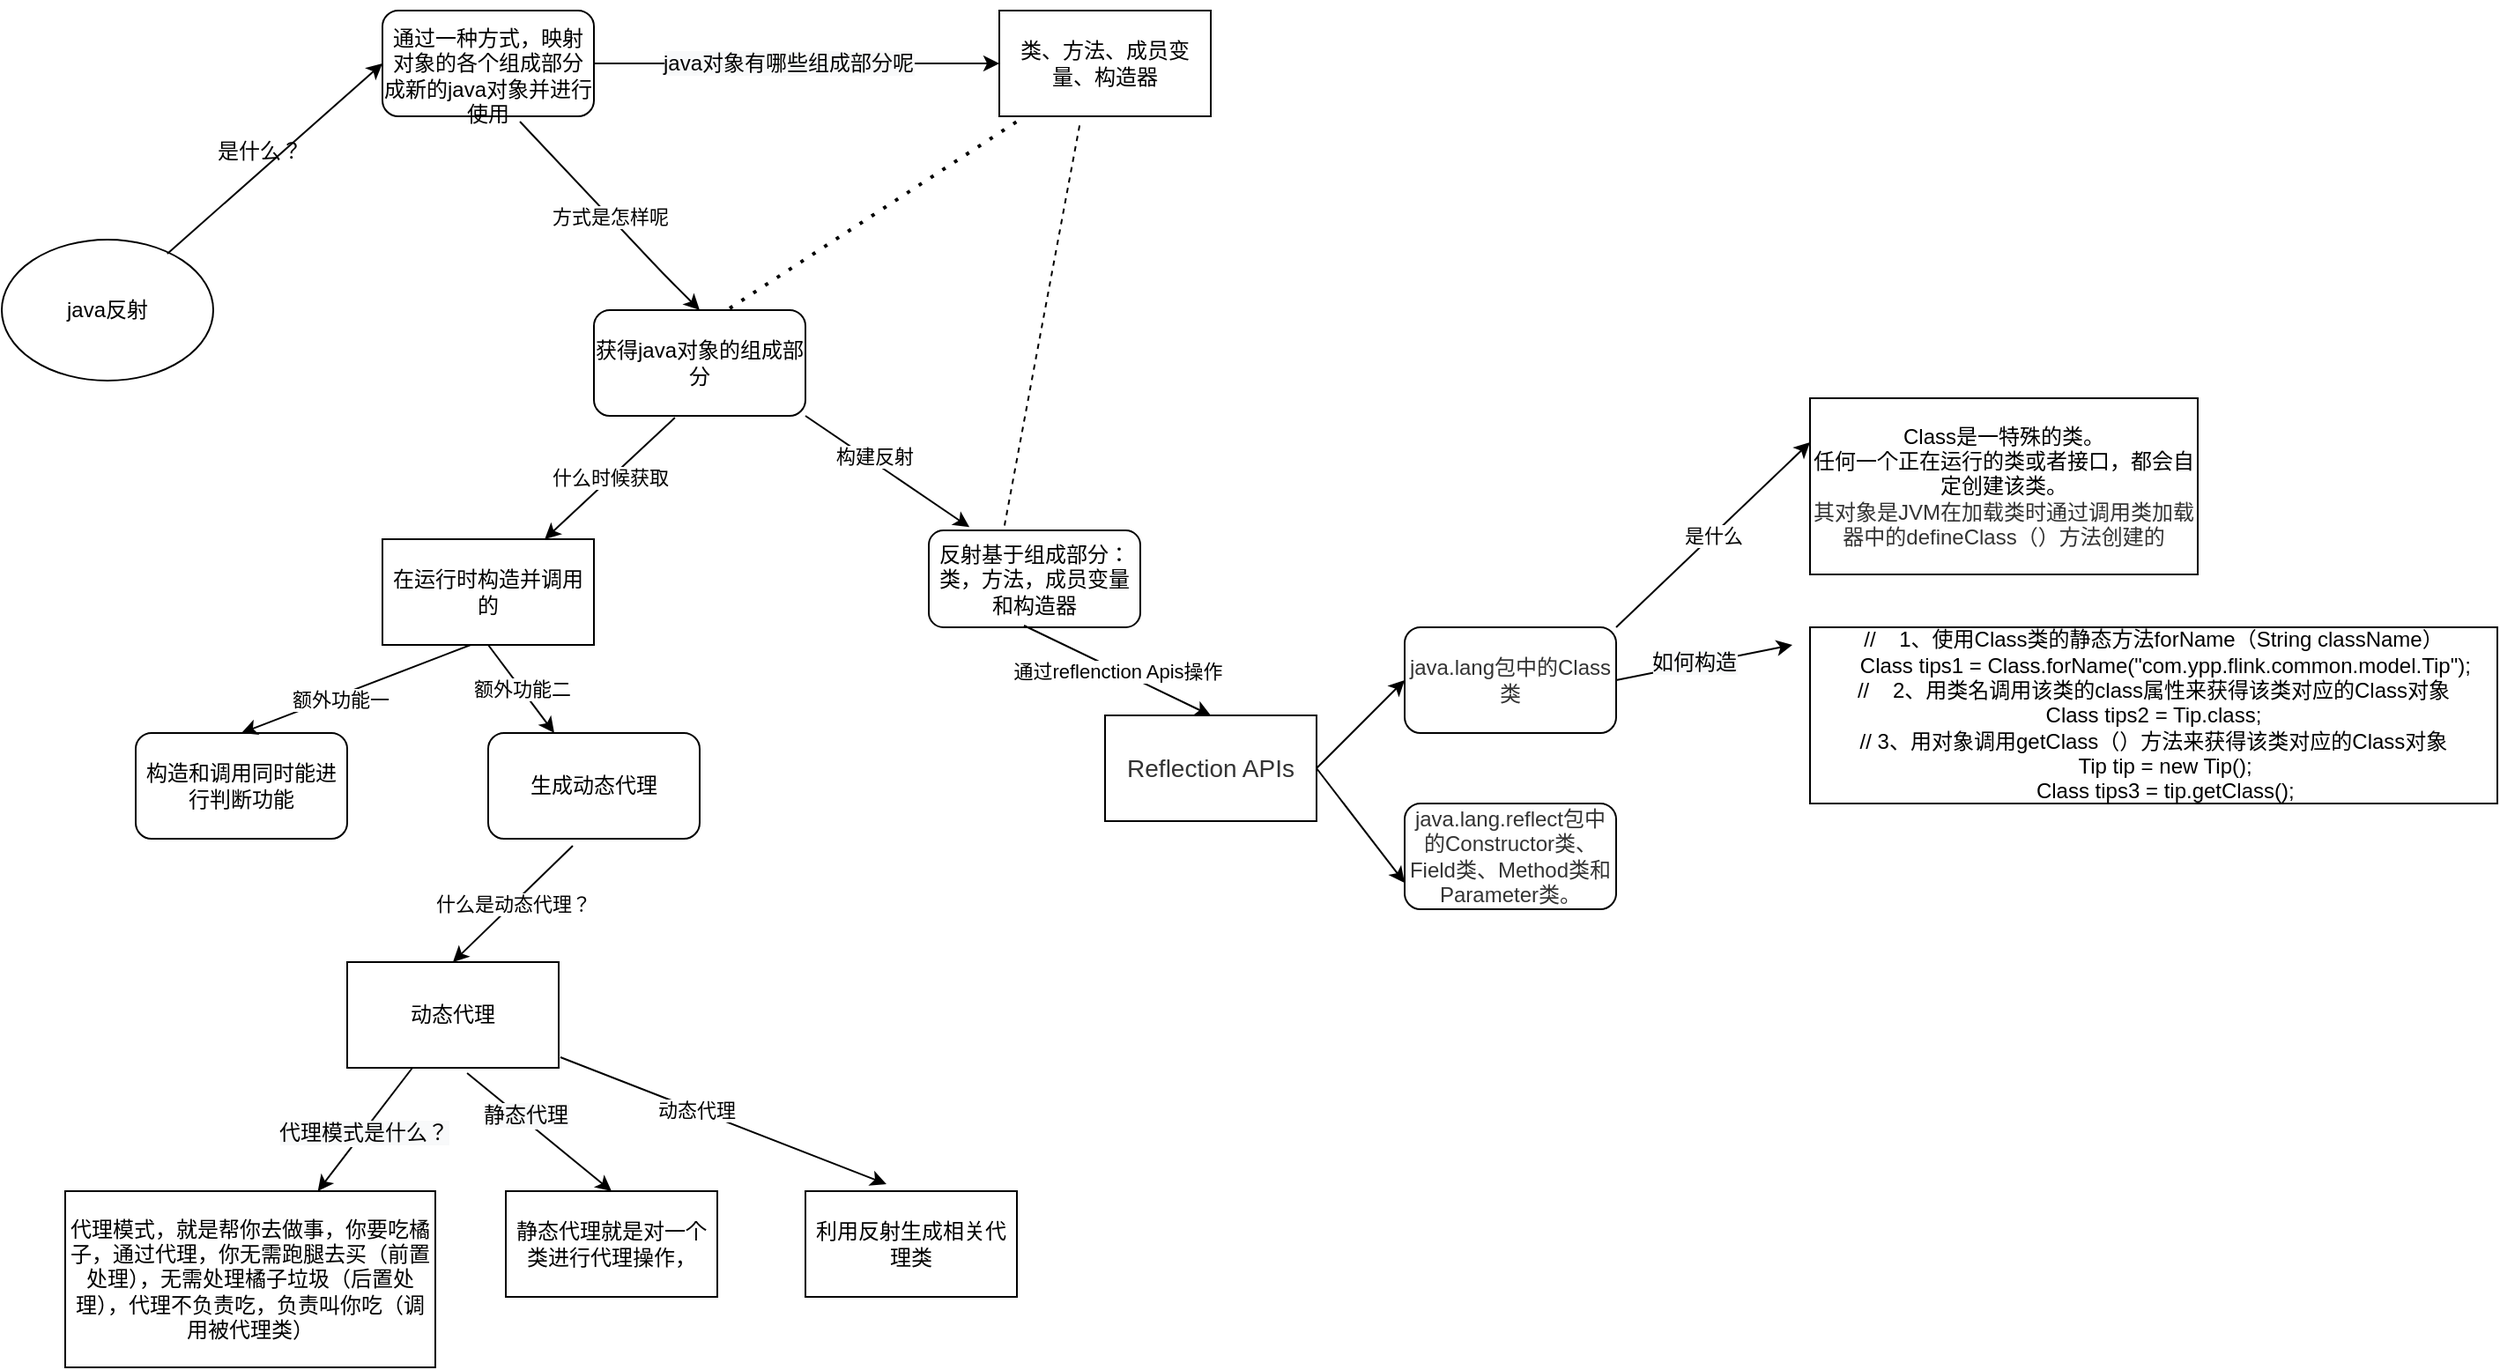 <mxfile version="13.6.5" type="github">
  <diagram id="6kw3THxmcXdVIYSwkLSi" name="第 1 页">
    <mxGraphModel dx="1186" dy="764" grid="1" gridSize="10" guides="1" tooltips="1" connect="1" arrows="1" fold="1" page="1" pageScale="1" pageWidth="827" pageHeight="1169" math="0" shadow="0">
      <root>
        <mxCell id="0" />
        <mxCell id="1" parent="0" />
        <mxCell id="_mBccyXIj1Jl6ngUOovF-2" value="java反射" style="ellipse;whiteSpace=wrap;html=1;" vertex="1" parent="1">
          <mxGeometry x="294" y="360" width="120" height="80" as="geometry" />
        </mxCell>
        <mxCell id="_mBccyXIj1Jl6ngUOovF-3" value="" style="endArrow=classic;html=1;exitX=0.783;exitY=0.1;exitDx=0;exitDy=0;exitPerimeter=0;" edge="1" parent="1" source="_mBccyXIj1Jl6ngUOovF-2">
          <mxGeometry width="50" height="50" relative="1" as="geometry">
            <mxPoint x="390" y="420" as="sourcePoint" />
            <mxPoint x="510" y="260" as="targetPoint" />
          </mxGeometry>
        </mxCell>
        <mxCell id="_mBccyXIj1Jl6ngUOovF-5" value="&lt;br&gt;通过一种方式，映射对象的各个组成部分成新的java对象并进行使用" style="rounded=1;whiteSpace=wrap;html=1;" vertex="1" parent="1">
          <mxGeometry x="510" y="230" width="120" height="60" as="geometry" />
        </mxCell>
        <mxCell id="_mBccyXIj1Jl6ngUOovF-6" value="&lt;span&gt;是什么？&lt;/span&gt;" style="text;html=1;align=center;verticalAlign=middle;resizable=0;points=[];autosize=1;" vertex="1" parent="1">
          <mxGeometry x="410" y="300" width="60" height="20" as="geometry" />
        </mxCell>
        <mxCell id="_mBccyXIj1Jl6ngUOovF-7" value="类、方法、成员变量、构造器" style="rounded=0;whiteSpace=wrap;html=1;" vertex="1" parent="1">
          <mxGeometry x="860" y="230" width="120" height="60" as="geometry" />
        </mxCell>
        <mxCell id="_mBccyXIj1Jl6ngUOovF-9" value="" style="endArrow=classic;html=1;exitX=1;exitY=0.5;exitDx=0;exitDy=0;entryX=0;entryY=0.5;entryDx=0;entryDy=0;" edge="1" parent="1" source="_mBccyXIj1Jl6ngUOovF-5" target="_mBccyXIj1Jl6ngUOovF-7">
          <mxGeometry width="50" height="50" relative="1" as="geometry">
            <mxPoint x="530" y="380" as="sourcePoint" />
            <mxPoint x="780" y="250" as="targetPoint" />
          </mxGeometry>
        </mxCell>
        <mxCell id="_mBccyXIj1Jl6ngUOovF-10" value="&lt;span style=&quot;font-size: 12px ; background-color: rgb(248 , 249 , 250)&quot;&gt;java对象有哪些组成部分呢&lt;/span&gt;" style="edgeLabel;html=1;align=center;verticalAlign=middle;resizable=0;points=[];" vertex="1" connectable="0" parent="_mBccyXIj1Jl6ngUOovF-9">
          <mxGeometry x="-0.262" y="-1" relative="1" as="geometry">
            <mxPoint x="25" y="-1" as="offset" />
          </mxGeometry>
        </mxCell>
        <mxCell id="_mBccyXIj1Jl6ngUOovF-12" value="方式是怎样呢" style="endArrow=classic;html=1;exitX=0.65;exitY=1.05;exitDx=0;exitDy=0;exitPerimeter=0;entryX=0.5;entryY=0;entryDx=0;entryDy=0;" edge="1" parent="1" source="_mBccyXIj1Jl6ngUOovF-5" target="_mBccyXIj1Jl6ngUOovF-13">
          <mxGeometry width="50" height="50" relative="1" as="geometry">
            <mxPoint x="720" y="380" as="sourcePoint" />
            <mxPoint x="690" y="350" as="targetPoint" />
            <Array as="points">
              <mxPoint x="670" y="380" />
            </Array>
          </mxGeometry>
        </mxCell>
        <mxCell id="_mBccyXIj1Jl6ngUOovF-13" value="获得java对象的组成部分" style="rounded=1;whiteSpace=wrap;html=1;" vertex="1" parent="1">
          <mxGeometry x="630" y="400" width="120" height="60" as="geometry" />
        </mxCell>
        <mxCell id="_mBccyXIj1Jl6ngUOovF-14" value="" style="endArrow=none;dashed=1;html=1;dashPattern=1 3;strokeWidth=2;exitX=0.642;exitY=-0.017;exitDx=0;exitDy=0;exitPerimeter=0;entryX=0.083;entryY=1.05;entryDx=0;entryDy=0;entryPerimeter=0;" edge="1" parent="1" source="_mBccyXIj1Jl6ngUOovF-13" target="_mBccyXIj1Jl6ngUOovF-7">
          <mxGeometry width="50" height="50" relative="1" as="geometry">
            <mxPoint x="720" y="380" as="sourcePoint" />
            <mxPoint x="874" y="340" as="targetPoint" />
          </mxGeometry>
        </mxCell>
        <mxCell id="_mBccyXIj1Jl6ngUOovF-15" value="在运行时构造并调用的" style="rounded=0;whiteSpace=wrap;html=1;" vertex="1" parent="1">
          <mxGeometry x="510" y="530" width="120" height="60" as="geometry" />
        </mxCell>
        <mxCell id="_mBccyXIj1Jl6ngUOovF-16" value="什么时候获取" style="endArrow=classic;html=1;exitX=0.383;exitY=1.017;exitDx=0;exitDy=0;exitPerimeter=0;" edge="1" parent="1" source="_mBccyXIj1Jl6ngUOovF-13" target="_mBccyXIj1Jl6ngUOovF-15">
          <mxGeometry width="50" height="50" relative="1" as="geometry">
            <mxPoint x="720" y="490" as="sourcePoint" />
            <mxPoint x="770" y="440" as="targetPoint" />
          </mxGeometry>
        </mxCell>
        <mxCell id="_mBccyXIj1Jl6ngUOovF-19" value="构造和调用同时能进行判断功能" style="rounded=1;whiteSpace=wrap;html=1;" vertex="1" parent="1">
          <mxGeometry x="370" y="640" width="120" height="60" as="geometry" />
        </mxCell>
        <mxCell id="_mBccyXIj1Jl6ngUOovF-20" value="" style="endArrow=classic;html=1;exitX=0.417;exitY=1;exitDx=0;exitDy=0;exitPerimeter=0;entryX=0.5;entryY=0;entryDx=0;entryDy=0;" edge="1" parent="1" source="_mBccyXIj1Jl6ngUOovF-15" target="_mBccyXIj1Jl6ngUOovF-19">
          <mxGeometry width="50" height="50" relative="1" as="geometry">
            <mxPoint x="720" y="640" as="sourcePoint" />
            <mxPoint x="770" y="590" as="targetPoint" />
          </mxGeometry>
        </mxCell>
        <mxCell id="_mBccyXIj1Jl6ngUOovF-21" value="额外功能一" style="edgeLabel;html=1;align=center;verticalAlign=middle;resizable=0;points=[];" vertex="1" connectable="0" parent="_mBccyXIj1Jl6ngUOovF-20">
          <mxGeometry x="0.148" y="2" relative="1" as="geometry">
            <mxPoint as="offset" />
          </mxGeometry>
        </mxCell>
        <mxCell id="_mBccyXIj1Jl6ngUOovF-22" value="生成动态代理" style="rounded=1;whiteSpace=wrap;html=1;" vertex="1" parent="1">
          <mxGeometry x="570" y="640" width="120" height="60" as="geometry" />
        </mxCell>
        <mxCell id="_mBccyXIj1Jl6ngUOovF-23" value="" style="endArrow=classic;html=1;exitX=0.5;exitY=1;exitDx=0;exitDy=0;" edge="1" parent="1" source="_mBccyXIj1Jl6ngUOovF-15" target="_mBccyXIj1Jl6ngUOovF-22">
          <mxGeometry width="50" height="50" relative="1" as="geometry">
            <mxPoint x="720" y="700" as="sourcePoint" />
            <mxPoint x="770" y="650" as="targetPoint" />
          </mxGeometry>
        </mxCell>
        <mxCell id="_mBccyXIj1Jl6ngUOovF-36" value="额外功能二" style="edgeLabel;html=1;align=center;verticalAlign=middle;resizable=0;points=[];" vertex="1" connectable="0" parent="_mBccyXIj1Jl6ngUOovF-23">
          <mxGeometry x="0.005" relative="1" as="geometry">
            <mxPoint as="offset" />
          </mxGeometry>
        </mxCell>
        <mxCell id="_mBccyXIj1Jl6ngUOovF-25" value="动态代理" style="rounded=0;whiteSpace=wrap;html=1;" vertex="1" parent="1">
          <mxGeometry x="490" y="770" width="120" height="60" as="geometry" />
        </mxCell>
        <mxCell id="_mBccyXIj1Jl6ngUOovF-26" value="什么是动态代理？" style="endArrow=classic;html=1;exitX=0.4;exitY=1.067;exitDx=0;exitDy=0;exitPerimeter=0;entryX=0.5;entryY=0;entryDx=0;entryDy=0;" edge="1" parent="1" source="_mBccyXIj1Jl6ngUOovF-22" target="_mBccyXIj1Jl6ngUOovF-25">
          <mxGeometry width="50" height="50" relative="1" as="geometry">
            <mxPoint x="770" y="820" as="sourcePoint" />
            <mxPoint x="820" y="770" as="targetPoint" />
          </mxGeometry>
        </mxCell>
        <mxCell id="_mBccyXIj1Jl6ngUOovF-27" value="代理模式，就是帮你去做事，你要吃橘子，通过代理，你无需跑腿去买（前置处理），无需处理橘子垃圾（后置处理），代理不负责吃，负责叫你吃（调用被代理类）" style="rounded=0;whiteSpace=wrap;html=1;" vertex="1" parent="1">
          <mxGeometry x="330" y="900" width="210" height="100" as="geometry" />
        </mxCell>
        <mxCell id="_mBccyXIj1Jl6ngUOovF-28" value="" style="endArrow=classic;html=1;" edge="1" parent="1" source="_mBccyXIj1Jl6ngUOovF-25" target="_mBccyXIj1Jl6ngUOovF-27">
          <mxGeometry width="50" height="50" relative="1" as="geometry">
            <mxPoint x="720" y="850" as="sourcePoint" />
            <mxPoint x="770" y="800" as="targetPoint" />
          </mxGeometry>
        </mxCell>
        <mxCell id="_mBccyXIj1Jl6ngUOovF-31" value="&lt;span style=&quot;font-size: 12px ; background-color: rgb(248 , 249 , 250)&quot;&gt;代理模式是什么？&lt;/span&gt;" style="edgeLabel;html=1;align=center;verticalAlign=middle;resizable=0;points=[];" vertex="1" connectable="0" parent="_mBccyXIj1Jl6ngUOovF-28">
          <mxGeometry x="0.052" relative="1" as="geometry">
            <mxPoint as="offset" />
          </mxGeometry>
        </mxCell>
        <mxCell id="_mBccyXIj1Jl6ngUOovF-29" value="静态代理就是对一个类进行代理操作，" style="rounded=0;whiteSpace=wrap;html=1;" vertex="1" parent="1">
          <mxGeometry x="580" y="900" width="120" height="60" as="geometry" />
        </mxCell>
        <mxCell id="_mBccyXIj1Jl6ngUOovF-30" value="" style="endArrow=classic;html=1;exitX=0.567;exitY=1.05;exitDx=0;exitDy=0;exitPerimeter=0;entryX=0.5;entryY=0;entryDx=0;entryDy=0;" edge="1" parent="1" source="_mBccyXIj1Jl6ngUOovF-25" target="_mBccyXIj1Jl6ngUOovF-29">
          <mxGeometry width="50" height="50" relative="1" as="geometry">
            <mxPoint x="720" y="810" as="sourcePoint" />
            <mxPoint x="770" y="760" as="targetPoint" />
          </mxGeometry>
        </mxCell>
        <mxCell id="_mBccyXIj1Jl6ngUOovF-32" value="&lt;span style=&quot;font-size: 12px ; background-color: rgb(248 , 249 , 250)&quot;&gt;静态代理&lt;/span&gt;" style="edgeLabel;html=1;align=center;verticalAlign=middle;resizable=0;points=[];" vertex="1" connectable="0" parent="_mBccyXIj1Jl6ngUOovF-30">
          <mxGeometry x="-0.245" y="2" relative="1" as="geometry">
            <mxPoint as="offset" />
          </mxGeometry>
        </mxCell>
        <mxCell id="_mBccyXIj1Jl6ngUOovF-33" value="利用反射生成相关代理类" style="rounded=0;whiteSpace=wrap;html=1;" vertex="1" parent="1">
          <mxGeometry x="750" y="900" width="120" height="60" as="geometry" />
        </mxCell>
        <mxCell id="_mBccyXIj1Jl6ngUOovF-34" value="" style="endArrow=classic;html=1;exitX=1.008;exitY=0.9;exitDx=0;exitDy=0;exitPerimeter=0;entryX=0.383;entryY=-0.067;entryDx=0;entryDy=0;entryPerimeter=0;" edge="1" parent="1" source="_mBccyXIj1Jl6ngUOovF-25" target="_mBccyXIj1Jl6ngUOovF-33">
          <mxGeometry width="50" height="50" relative="1" as="geometry">
            <mxPoint x="610" y="860" as="sourcePoint" />
            <mxPoint x="660" y="810" as="targetPoint" />
          </mxGeometry>
        </mxCell>
        <mxCell id="_mBccyXIj1Jl6ngUOovF-35" value="动态代理" style="edgeLabel;html=1;align=center;verticalAlign=middle;resizable=0;points=[];" vertex="1" connectable="0" parent="_mBccyXIj1Jl6ngUOovF-34">
          <mxGeometry x="-0.167" relative="1" as="geometry">
            <mxPoint as="offset" />
          </mxGeometry>
        </mxCell>
        <mxCell id="_mBccyXIj1Jl6ngUOovF-37" value="反射基于组成部分：类，方法，成员变量和构造器" style="rounded=1;whiteSpace=wrap;html=1;" vertex="1" parent="1">
          <mxGeometry x="820" y="525" width="120" height="55" as="geometry" />
        </mxCell>
        <mxCell id="_mBccyXIj1Jl6ngUOovF-38" value="" style="endArrow=classic;html=1;exitX=1;exitY=1;exitDx=0;exitDy=0;entryX=0.192;entryY=-0.033;entryDx=0;entryDy=0;entryPerimeter=0;" edge="1" parent="1" source="_mBccyXIj1Jl6ngUOovF-13" target="_mBccyXIj1Jl6ngUOovF-37">
          <mxGeometry width="50" height="50" relative="1" as="geometry">
            <mxPoint x="880" y="590" as="sourcePoint" />
            <mxPoint x="930" y="540" as="targetPoint" />
          </mxGeometry>
        </mxCell>
        <mxCell id="_mBccyXIj1Jl6ngUOovF-39" value="构建反射" style="edgeLabel;html=1;align=center;verticalAlign=middle;resizable=0;points=[];" vertex="1" connectable="0" parent="_mBccyXIj1Jl6ngUOovF-38">
          <mxGeometry x="-0.196" y="3" relative="1" as="geometry">
            <mxPoint as="offset" />
          </mxGeometry>
        </mxCell>
        <mxCell id="_mBccyXIj1Jl6ngUOovF-40" value="" style="endArrow=none;dashed=1;html=1;entryX=0.383;entryY=1.05;entryDx=0;entryDy=0;entryPerimeter=0;exitX=0.358;exitY=-0.05;exitDx=0;exitDy=0;exitPerimeter=0;" edge="1" parent="1" source="_mBccyXIj1Jl6ngUOovF-37" target="_mBccyXIj1Jl6ngUOovF-7">
          <mxGeometry width="50" height="50" relative="1" as="geometry">
            <mxPoint x="895" y="380" as="sourcePoint" />
            <mxPoint x="945" y="330" as="targetPoint" />
          </mxGeometry>
        </mxCell>
        <mxCell id="_mBccyXIj1Jl6ngUOovF-41" value="&lt;span style=&quot;color: rgb(51 , 51 , 51) ; font-family: &amp;#34;arial&amp;#34; , , sans-serif ; font-size: 14px ; text-indent: 28px ; background-color: rgb(255 , 255 , 255)&quot;&gt;Reflection APIs&lt;/span&gt;" style="rounded=0;whiteSpace=wrap;html=1;" vertex="1" parent="1">
          <mxGeometry x="920" y="630" width="120" height="60" as="geometry" />
        </mxCell>
        <mxCell id="_mBccyXIj1Jl6ngUOovF-42" value="通过reflenction Apis操作" style="endArrow=classic;html=1;exitX=0.45;exitY=0.982;exitDx=0;exitDy=0;exitPerimeter=0;entryX=0.5;entryY=0;entryDx=0;entryDy=0;" edge="1" parent="1" source="_mBccyXIj1Jl6ngUOovF-37" target="_mBccyXIj1Jl6ngUOovF-41">
          <mxGeometry width="50" height="50" relative="1" as="geometry">
            <mxPoint x="850" y="620" as="sourcePoint" />
            <mxPoint x="900" y="570" as="targetPoint" />
          </mxGeometry>
        </mxCell>
        <mxCell id="_mBccyXIj1Jl6ngUOovF-44" value="&lt;span style=&quot;color: rgb(51 , 51 , 51) ; text-indent: 28px ; background-color: rgb(255 , 255 , 255)&quot;&gt;&lt;font style=&quot;font-size: 12px&quot;&gt;java.lang包中的Class类&lt;/font&gt;&lt;/span&gt;" style="rounded=1;whiteSpace=wrap;html=1;" vertex="1" parent="1">
          <mxGeometry x="1090" y="580" width="120" height="60" as="geometry" />
        </mxCell>
        <mxCell id="_mBccyXIj1Jl6ngUOovF-46" value="&lt;span style=&quot;color: rgb(51 , 51 , 51) ; text-indent: 28px ; background-color: rgb(255 , 255 , 255)&quot;&gt;&lt;font style=&quot;font-size: 12px&quot;&gt;java.lang.reflect包中的Constructor类、Field类、Method类和Parameter类。&lt;/font&gt;&lt;/span&gt;" style="rounded=1;whiteSpace=wrap;html=1;" vertex="1" parent="1">
          <mxGeometry x="1090" y="680" width="120" height="60" as="geometry" />
        </mxCell>
        <mxCell id="_mBccyXIj1Jl6ngUOovF-47" value="" style="endArrow=classic;html=1;entryX=0;entryY=0.5;entryDx=0;entryDy=0;exitX=1;exitY=0.5;exitDx=0;exitDy=0;" edge="1" parent="1" source="_mBccyXIj1Jl6ngUOovF-41" target="_mBccyXIj1Jl6ngUOovF-44">
          <mxGeometry width="50" height="50" relative="1" as="geometry">
            <mxPoint x="1040" y="630" as="sourcePoint" />
            <mxPoint x="1090" y="580" as="targetPoint" />
          </mxGeometry>
        </mxCell>
        <mxCell id="_mBccyXIj1Jl6ngUOovF-48" value="" style="endArrow=classic;html=1;entryX=0;entryY=0.75;entryDx=0;entryDy=0;exitX=1;exitY=0.5;exitDx=0;exitDy=0;" edge="1" parent="1" source="_mBccyXIj1Jl6ngUOovF-41" target="_mBccyXIj1Jl6ngUOovF-46">
          <mxGeometry width="50" height="50" relative="1" as="geometry">
            <mxPoint x="1050" y="670" as="sourcePoint" />
            <mxPoint x="1100" y="620" as="targetPoint" />
          </mxGeometry>
        </mxCell>
        <mxCell id="_mBccyXIj1Jl6ngUOovF-49" value="Class是一特殊的类。&lt;br&gt;任何一个正在运行的类或者接口，都会自定创建该类。&lt;br&gt;&lt;span style=&quot;color: rgb(51 , 51 , 51) ; text-indent: 28px ; background-color: rgb(255 , 255 , 255)&quot;&gt;&lt;font style=&quot;font-size: 12px&quot;&gt;其对象是JVM在加载类时通过调用类加载器中的defineClass（）方法创建的&lt;/font&gt;&lt;/span&gt;" style="rounded=0;whiteSpace=wrap;html=1;" vertex="1" parent="1">
          <mxGeometry x="1320" y="450" width="220" height="100" as="geometry" />
        </mxCell>
        <mxCell id="_mBccyXIj1Jl6ngUOovF-50" value="是什么" style="endArrow=classic;html=1;exitX=1;exitY=0;exitDx=0;exitDy=0;entryX=0;entryY=0.25;entryDx=0;entryDy=0;" edge="1" parent="1" source="_mBccyXIj1Jl6ngUOovF-44" target="_mBccyXIj1Jl6ngUOovF-49">
          <mxGeometry width="50" height="50" relative="1" as="geometry">
            <mxPoint x="1040" y="630" as="sourcePoint" />
            <mxPoint x="1090" y="580" as="targetPoint" />
          </mxGeometry>
        </mxCell>
        <mxCell id="_mBccyXIj1Jl6ngUOovF-51" value="&lt;div&gt;//&amp;nbsp; &amp;nbsp; 1、使用Class类的静态方法forName（String className）&lt;/div&gt;&lt;div&gt;&amp;nbsp; &amp;nbsp; Class tips1 = Class.forName(&quot;com.ypp.flink.common.model.Tip&quot;);&lt;/div&gt;&lt;div&gt;//&amp;nbsp; &amp;nbsp; 2、用类名调用该类的class属性来获得该类对应的Class对象&lt;/div&gt;&lt;div&gt;Class tips2 = Tip.class;&lt;/div&gt;&lt;div&gt;// 3、用对象调用getClass（）方法来获得该类对应的Class对象&lt;/div&gt;&lt;div&gt;&amp;nbsp; &amp;nbsp; Tip tip = new Tip();&lt;/div&gt;&lt;div&gt;&amp;nbsp; &amp;nbsp; Class tips3 = tip.getClass();&lt;/div&gt;" style="rounded=0;whiteSpace=wrap;html=1;" vertex="1" parent="1">
          <mxGeometry x="1320" y="580" width="390" height="100" as="geometry" />
        </mxCell>
        <mxCell id="_mBccyXIj1Jl6ngUOovF-52" value="" style="endArrow=classic;html=1;exitX=1;exitY=0.5;exitDx=0;exitDy=0;" edge="1" parent="1" source="_mBccyXIj1Jl6ngUOovF-44">
          <mxGeometry width="50" height="50" relative="1" as="geometry">
            <mxPoint x="1240" y="580" as="sourcePoint" />
            <mxPoint x="1310" y="590" as="targetPoint" />
          </mxGeometry>
        </mxCell>
        <mxCell id="_mBccyXIj1Jl6ngUOovF-53" value="&lt;span style=&quot;font-size: 12px ; background-color: rgb(248 , 249 , 250)&quot;&gt;如何构造&lt;/span&gt;" style="edgeLabel;html=1;align=center;verticalAlign=middle;resizable=0;points=[];" vertex="1" connectable="0" parent="_mBccyXIj1Jl6ngUOovF-52">
          <mxGeometry x="-0.115" y="1" relative="1" as="geometry">
            <mxPoint as="offset" />
          </mxGeometry>
        </mxCell>
      </root>
    </mxGraphModel>
  </diagram>
</mxfile>
